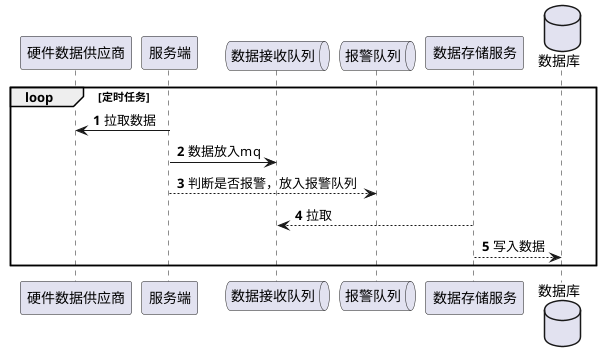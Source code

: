 @startuml
'https://plantuml.com/sequence-diagram

autonumber
participant 硬件数据供应商 as prod
participant 服务端 as server1
queue 数据接收队列 as dq
queue 报警队列 as bdq
participant 数据存储服务 as sever
database 数据库 as db
loop 定时任务
  server1 -> prod : 拉取数据
  server1 ->dq:数据放入mq
  server1 --> bdq: 判断是否报警，放入报警队列
  sever --> dq: 拉取
  sever -->db: 写入数据
end
@enduml